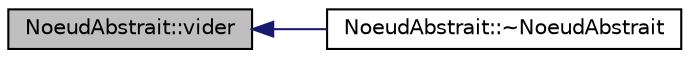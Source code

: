 digraph "NoeudAbstrait::vider"
{
  edge [fontname="Helvetica",fontsize="10",labelfontname="Helvetica",labelfontsize="10"];
  node [fontname="Helvetica",fontsize="10",shape=record];
  rankdir="LR";
  Node1 [label="NoeudAbstrait::vider",height=0.2,width=0.4,color="black", fillcolor="grey75", style="filled", fontcolor="black"];
  Node1 -> Node2 [dir="back",color="midnightblue",fontsize="10",style="solid",fontname="Helvetica"];
  Node2 [label="NoeudAbstrait::~NoeudAbstrait",height=0.2,width=0.4,color="black", fillcolor="white", style="filled",URL="$da/df4/class_noeud_abstrait.html#a0ab3f7ab838e8349113da5074abcdc3a",tooltip="Destructeur. "];
}
